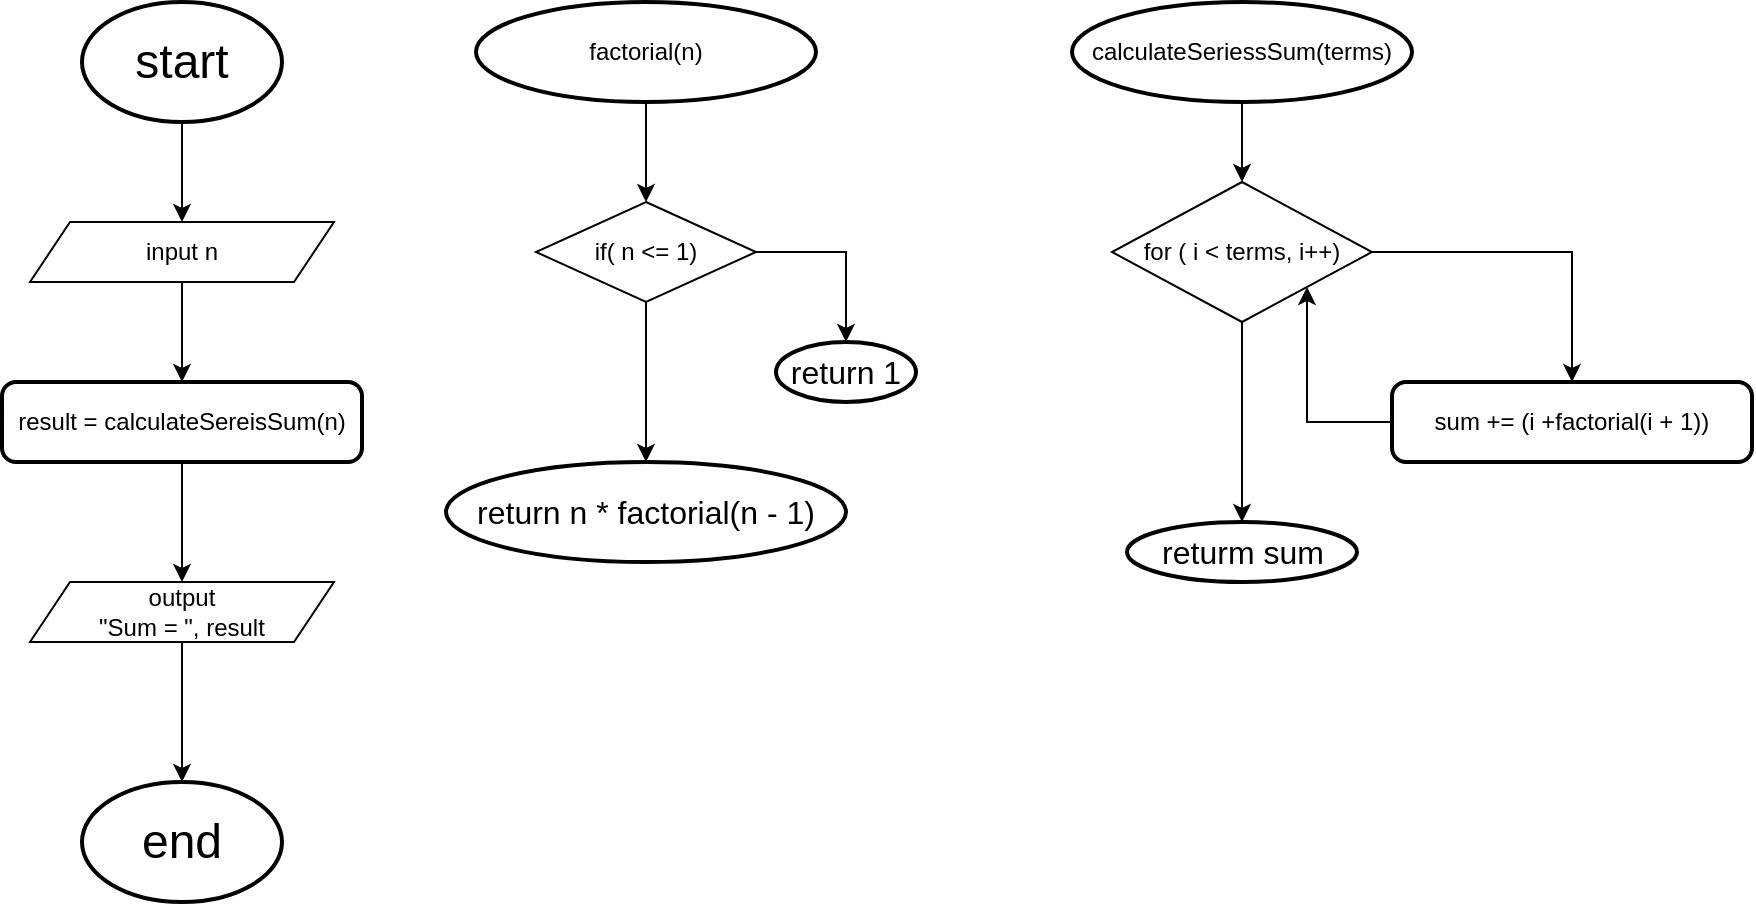 <mxfile version="25.0.3">
  <diagram name="Page-1" id="K93SIa7YDmsRFIXSMjSY">
    <mxGraphModel dx="2443" dy="829" grid="1" gridSize="10" guides="1" tooltips="1" connect="1" arrows="1" fold="1" page="1" pageScale="1" pageWidth="850" pageHeight="1100" math="0" shadow="0">
      <root>
        <mxCell id="0" />
        <mxCell id="1" parent="0" />
        <mxCell id="M3-TArd2jDY2wTzvRLE7-7" style="edgeStyle=orthogonalEdgeStyle;rounded=0;orthogonalLoop=1;jettySize=auto;html=1;entryX=0.5;entryY=0;entryDx=0;entryDy=0;" edge="1" parent="1" source="M3-TArd2jDY2wTzvRLE7-1" target="M3-TArd2jDY2wTzvRLE7-3">
          <mxGeometry relative="1" as="geometry" />
        </mxCell>
        <mxCell id="M3-TArd2jDY2wTzvRLE7-1" value="&lt;font style=&quot;font-size: 24px;&quot;&gt;start&lt;/font&gt;" style="strokeWidth=2;html=1;shape=mxgraph.flowchart.start_1;whiteSpace=wrap;" vertex="1" parent="1">
          <mxGeometry x="-782" y="40" width="100" height="60" as="geometry" />
        </mxCell>
        <mxCell id="M3-TArd2jDY2wTzvRLE7-2" value="&lt;font style=&quot;font-size: 24px;&quot;&gt;end&lt;/font&gt;" style="strokeWidth=2;html=1;shape=mxgraph.flowchart.start_1;whiteSpace=wrap;" vertex="1" parent="1">
          <mxGeometry x="-782" y="430" width="100" height="60" as="geometry" />
        </mxCell>
        <mxCell id="M3-TArd2jDY2wTzvRLE7-8" style="edgeStyle=orthogonalEdgeStyle;rounded=0;orthogonalLoop=1;jettySize=auto;html=1;entryX=0.5;entryY=0;entryDx=0;entryDy=0;" edge="1" parent="1" source="M3-TArd2jDY2wTzvRLE7-3" target="M3-TArd2jDY2wTzvRLE7-4">
          <mxGeometry relative="1" as="geometry" />
        </mxCell>
        <mxCell id="M3-TArd2jDY2wTzvRLE7-3" value="input n" style="shape=parallelogram;perimeter=parallelogramPerimeter;whiteSpace=wrap;html=1;fixedSize=1;" vertex="1" parent="1">
          <mxGeometry x="-808" y="150" width="152" height="30" as="geometry" />
        </mxCell>
        <mxCell id="M3-TArd2jDY2wTzvRLE7-9" style="edgeStyle=orthogonalEdgeStyle;rounded=0;orthogonalLoop=1;jettySize=auto;html=1;entryX=0.5;entryY=0;entryDx=0;entryDy=0;" edge="1" parent="1" source="M3-TArd2jDY2wTzvRLE7-4" target="M3-TArd2jDY2wTzvRLE7-6">
          <mxGeometry relative="1" as="geometry" />
        </mxCell>
        <mxCell id="M3-TArd2jDY2wTzvRLE7-4" value="result = calculateSereisSum(n)" style="rounded=1;whiteSpace=wrap;html=1;absoluteArcSize=1;arcSize=14;strokeWidth=2;" vertex="1" parent="1">
          <mxGeometry x="-822" y="230" width="180" height="40" as="geometry" />
        </mxCell>
        <mxCell id="M3-TArd2jDY2wTzvRLE7-5" value="if( n &amp;lt;= 1)" style="rhombus;whiteSpace=wrap;html=1;" vertex="1" parent="1">
          <mxGeometry x="-555" y="140" width="110" height="50" as="geometry" />
        </mxCell>
        <mxCell id="M3-TArd2jDY2wTzvRLE7-6" value="output&lt;div&gt;&quot;Sum = &quot;, result&lt;/div&gt;" style="shape=parallelogram;perimeter=parallelogramPerimeter;whiteSpace=wrap;html=1;fixedSize=1;" vertex="1" parent="1">
          <mxGeometry x="-808" y="330" width="152" height="30" as="geometry" />
        </mxCell>
        <mxCell id="M3-TArd2jDY2wTzvRLE7-10" style="edgeStyle=orthogonalEdgeStyle;rounded=0;orthogonalLoop=1;jettySize=auto;html=1;entryX=0.5;entryY=0;entryDx=0;entryDy=0;entryPerimeter=0;" edge="1" parent="1" source="M3-TArd2jDY2wTzvRLE7-6" target="M3-TArd2jDY2wTzvRLE7-2">
          <mxGeometry relative="1" as="geometry" />
        </mxCell>
        <mxCell id="M3-TArd2jDY2wTzvRLE7-12" style="edgeStyle=orthogonalEdgeStyle;rounded=0;orthogonalLoop=1;jettySize=auto;html=1;entryX=0.5;entryY=0;entryDx=0;entryDy=0;" edge="1" parent="1" source="M3-TArd2jDY2wTzvRLE7-11" target="M3-TArd2jDY2wTzvRLE7-5">
          <mxGeometry relative="1" as="geometry" />
        </mxCell>
        <mxCell id="M3-TArd2jDY2wTzvRLE7-11" value="factorial(n)" style="strokeWidth=2;html=1;shape=mxgraph.flowchart.start_1;whiteSpace=wrap;" vertex="1" parent="1">
          <mxGeometry x="-585" y="40" width="170" height="50" as="geometry" />
        </mxCell>
        <mxCell id="M3-TArd2jDY2wTzvRLE7-13" value="&lt;font style=&quot;font-size: 16px;&quot;&gt;return 1&lt;/font&gt;" style="strokeWidth=2;html=1;shape=mxgraph.flowchart.start_1;whiteSpace=wrap;" vertex="1" parent="1">
          <mxGeometry x="-435" y="210" width="70" height="30" as="geometry" />
        </mxCell>
        <mxCell id="M3-TArd2jDY2wTzvRLE7-14" style="edgeStyle=orthogonalEdgeStyle;rounded=0;orthogonalLoop=1;jettySize=auto;html=1;entryX=0.5;entryY=0;entryDx=0;entryDy=0;entryPerimeter=0;" edge="1" parent="1" source="M3-TArd2jDY2wTzvRLE7-5" target="M3-TArd2jDY2wTzvRLE7-13">
          <mxGeometry relative="1" as="geometry" />
        </mxCell>
        <mxCell id="M3-TArd2jDY2wTzvRLE7-15" value="&lt;font style=&quot;font-size: 16px;&quot;&gt;return n * factorial(n - 1)&lt;/font&gt;" style="strokeWidth=2;html=1;shape=mxgraph.flowchart.start_1;whiteSpace=wrap;" vertex="1" parent="1">
          <mxGeometry x="-600" y="270" width="200" height="50" as="geometry" />
        </mxCell>
        <mxCell id="M3-TArd2jDY2wTzvRLE7-16" style="edgeStyle=orthogonalEdgeStyle;rounded=0;orthogonalLoop=1;jettySize=auto;html=1;entryX=0.5;entryY=0;entryDx=0;entryDy=0;entryPerimeter=0;" edge="1" parent="1" source="M3-TArd2jDY2wTzvRLE7-5" target="M3-TArd2jDY2wTzvRLE7-15">
          <mxGeometry relative="1" as="geometry" />
        </mxCell>
        <mxCell id="M3-TArd2jDY2wTzvRLE7-21" style="edgeStyle=orthogonalEdgeStyle;rounded=0;orthogonalLoop=1;jettySize=auto;html=1;entryX=0.5;entryY=0;entryDx=0;entryDy=0;" edge="1" parent="1" source="M3-TArd2jDY2wTzvRLE7-17" target="M3-TArd2jDY2wTzvRLE7-18">
          <mxGeometry relative="1" as="geometry" />
        </mxCell>
        <mxCell id="M3-TArd2jDY2wTzvRLE7-17" value="calculateSeriessSum(terms)" style="strokeWidth=2;html=1;shape=mxgraph.flowchart.start_1;whiteSpace=wrap;" vertex="1" parent="1">
          <mxGeometry x="-287" y="40" width="170" height="50" as="geometry" />
        </mxCell>
        <mxCell id="M3-TArd2jDY2wTzvRLE7-22" style="edgeStyle=orthogonalEdgeStyle;rounded=0;orthogonalLoop=1;jettySize=auto;html=1;entryX=0.5;entryY=0;entryDx=0;entryDy=0;" edge="1" parent="1" source="M3-TArd2jDY2wTzvRLE7-18" target="M3-TArd2jDY2wTzvRLE7-19">
          <mxGeometry relative="1" as="geometry" />
        </mxCell>
        <mxCell id="M3-TArd2jDY2wTzvRLE7-18" value="for ( i &amp;lt; terms, i++)" style="rhombus;whiteSpace=wrap;html=1;" vertex="1" parent="1">
          <mxGeometry x="-267" y="130" width="130" height="70" as="geometry" />
        </mxCell>
        <mxCell id="M3-TArd2jDY2wTzvRLE7-23" style="edgeStyle=orthogonalEdgeStyle;rounded=0;orthogonalLoop=1;jettySize=auto;html=1;entryX=1;entryY=1;entryDx=0;entryDy=0;" edge="1" parent="1" source="M3-TArd2jDY2wTzvRLE7-19" target="M3-TArd2jDY2wTzvRLE7-18">
          <mxGeometry relative="1" as="geometry" />
        </mxCell>
        <mxCell id="M3-TArd2jDY2wTzvRLE7-19" value="sum += (i +factorial(i + 1))" style="rounded=1;whiteSpace=wrap;html=1;absoluteArcSize=1;arcSize=14;strokeWidth=2;" vertex="1" parent="1">
          <mxGeometry x="-127" y="230" width="180" height="40" as="geometry" />
        </mxCell>
        <mxCell id="M3-TArd2jDY2wTzvRLE7-24" value="&lt;font style=&quot;font-size: 16px;&quot;&gt;returm sum&lt;/font&gt;" style="strokeWidth=2;html=1;shape=mxgraph.flowchart.start_1;whiteSpace=wrap;" vertex="1" parent="1">
          <mxGeometry x="-259.5" y="300" width="115" height="30" as="geometry" />
        </mxCell>
        <mxCell id="M3-TArd2jDY2wTzvRLE7-25" style="edgeStyle=orthogonalEdgeStyle;rounded=0;orthogonalLoop=1;jettySize=auto;html=1;entryX=0.5;entryY=0;entryDx=0;entryDy=0;entryPerimeter=0;" edge="1" parent="1" source="M3-TArd2jDY2wTzvRLE7-18" target="M3-TArd2jDY2wTzvRLE7-24">
          <mxGeometry relative="1" as="geometry" />
        </mxCell>
      </root>
    </mxGraphModel>
  </diagram>
</mxfile>
